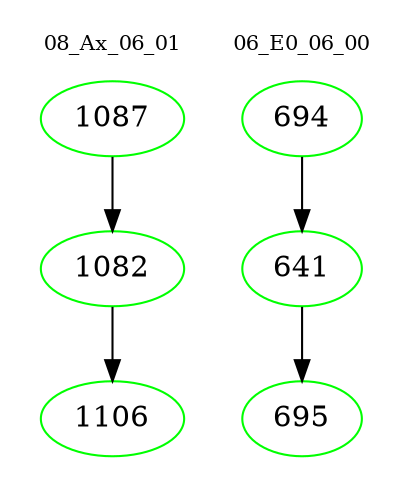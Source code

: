 digraph{
subgraph cluster_0 {
color = white
label = "08_Ax_06_01";
fontsize=10;
T0_1087 [label="1087", color="green"]
T0_1087 -> T0_1082 [color="black"]
T0_1082 [label="1082", color="green"]
T0_1082 -> T0_1106 [color="black"]
T0_1106 [label="1106", color="green"]
}
subgraph cluster_1 {
color = white
label = "06_E0_06_00";
fontsize=10;
T1_694 [label="694", color="green"]
T1_694 -> T1_641 [color="black"]
T1_641 [label="641", color="green"]
T1_641 -> T1_695 [color="black"]
T1_695 [label="695", color="green"]
}
}
